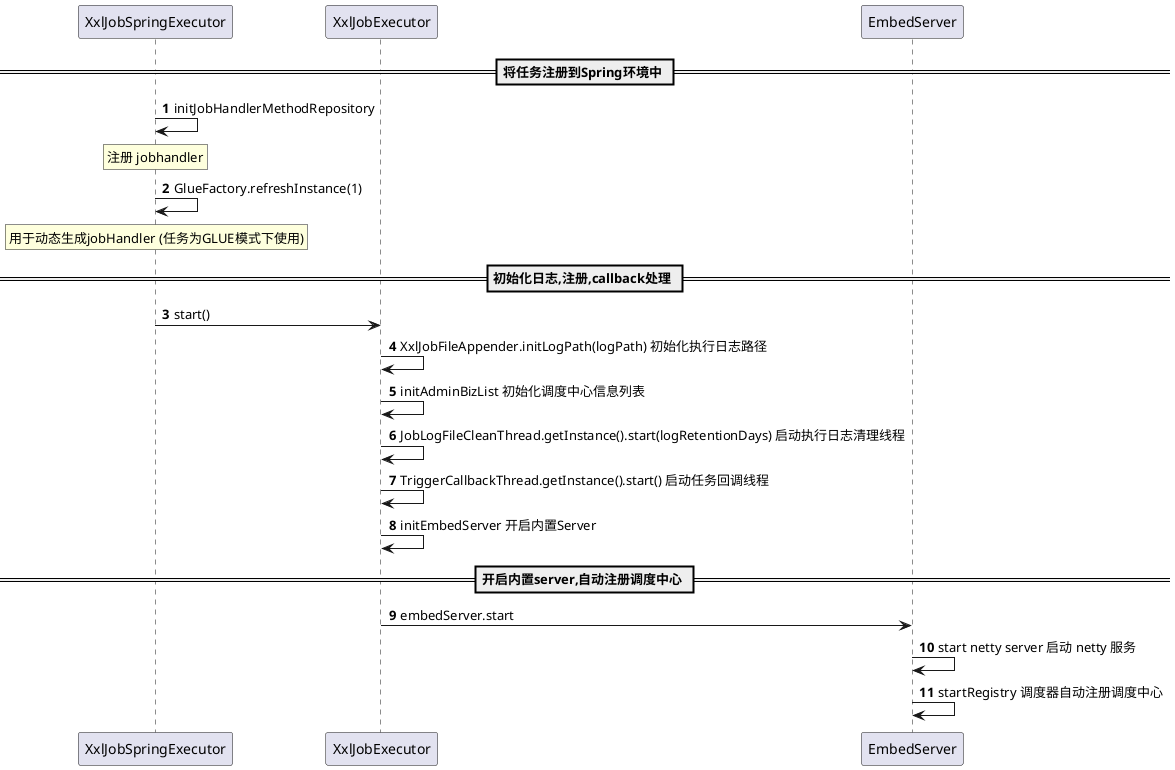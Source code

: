 @startuml
'https://plantuml.com/sequence-diagram

autonumber
== 将任务注册到Spring环境中 ==
XxlJobSpringExecutor -> XxlJobSpringExecutor: initJobHandlerMethodRepository
rnote over XxlJobSpringExecutor
注册 jobhandler
endrnote
XxlJobSpringExecutor -> XxlJobSpringExecutor: GlueFactory.refreshInstance(1)
rnote over XxlJobSpringExecutor
用于动态生成jobHandler (任务为GLUE模式下使用)
endrnote
== 初始化日志,注册,callback处理 ==
XxlJobSpringExecutor -> XxlJobExecutor: start()
XxlJobExecutor -> XxlJobExecutor: XxlJobFileAppender.initLogPath(logPath) 初始化执行日志路径
XxlJobExecutor -> XxlJobExecutor: initAdminBizList 初始化调度中心信息列表
XxlJobExecutor -> XxlJobExecutor: JobLogFileCleanThread.getInstance().start(logRetentionDays) 启动执行日志清理线程
XxlJobExecutor -> XxlJobExecutor: TriggerCallbackThread.getInstance().start() 启动任务回调线程
XxlJobExecutor -> XxlJobExecutor: initEmbedServer 开启内置Server
== 开启内置server,自动注册调度中心 ==
XxlJobExecutor -> EmbedServer:  embedServer.start
EmbedServer -> EmbedServer: start netty server 启动 netty 服务
EmbedServer -> EmbedServer: startRegistry 调度器自动注册调度中心
@enduml
